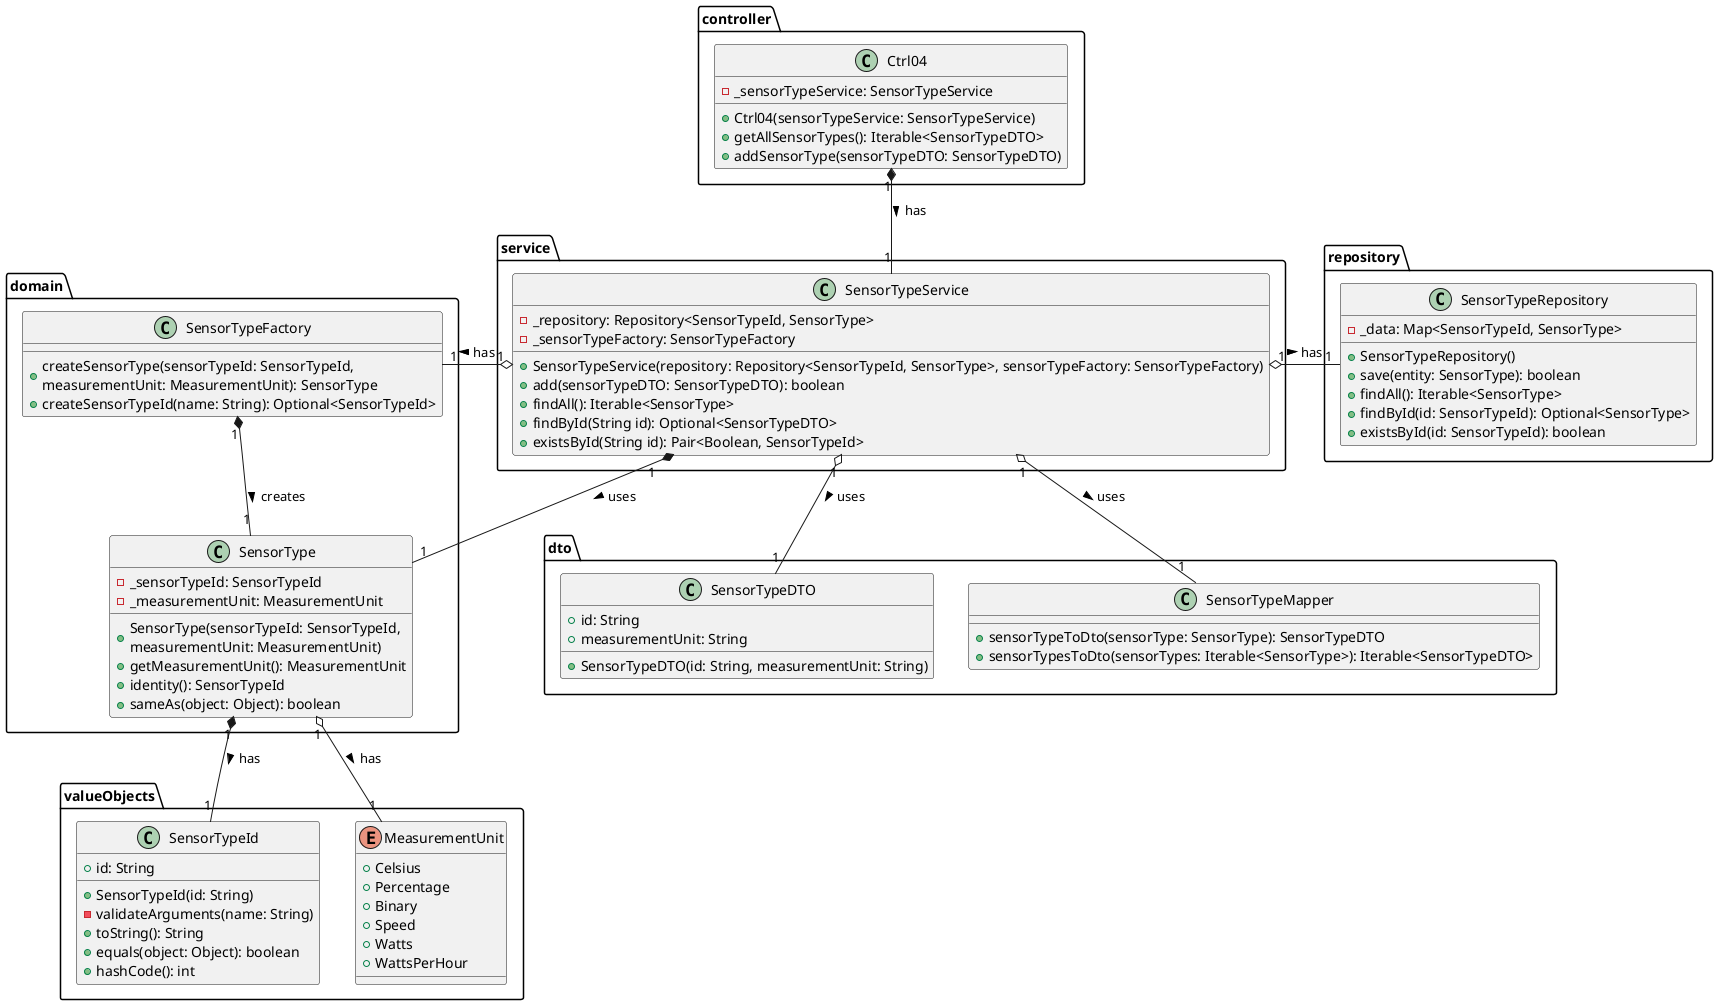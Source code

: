 @startuml
'https://plantuml.com/class-diagram

package controller {
    class Ctrl04 {
        - _sensorTypeService: SensorTypeService
        + Ctrl04(sensorTypeService: SensorTypeService)
        + getAllSensorTypes(): Iterable<SensorTypeDTO>
        + addSensorType(sensorTypeDTO: SensorTypeDTO)
    }
}

package service {
    class SensorTypeService {
        - _repository: Repository<SensorTypeId, SensorType>
        - _sensorTypeFactory: SensorTypeFactory
        + SensorTypeService(repository: Repository<SensorTypeId, SensorType>, sensorTypeFactory: SensorTypeFactory)
        + add(sensorTypeDTO: SensorTypeDTO): boolean
        + findAll(): Iterable<SensorType>
        + findById(String id): Optional<SensorTypeDTO>
        + existsById(String id): Pair<Boolean, SensorTypeId>
    }
}

package repository {
    class SensorTypeRepository {
        - _data: Map<SensorTypeId, SensorType>
        + SensorTypeRepository()
        + save(entity: SensorType): boolean
        + findAll(): Iterable<SensorType>
        + findById(id: SensorTypeId): Optional<SensorType>
        + existsById(id: SensorTypeId): boolean
    }
}

package dto {
    class SensorTypeDTO {
        + id: String
        + measurementUnit: String
        + SensorTypeDTO(id: String, measurementUnit: String)
    }

    class SensorTypeMapper {
        + sensorTypeToDto(sensorType: SensorType): SensorTypeDTO
        + sensorTypesToDto(sensorTypes: Iterable<SensorType>): Iterable<SensorTypeDTO>
    }
}

package domain {
    class SensorType {
        - _sensorTypeId: SensorTypeId
        - _measurementUnit: MeasurementUnit
        + SensorType(sensorTypeId: SensorTypeId, \nmeasurementUnit: MeasurementUnit)
        + getMeasurementUnit(): MeasurementUnit
        + identity(): SensorTypeId
        + sameAs(object: Object): boolean
    }

    class SensorTypeFactory {
        + createSensorType(sensorTypeId: SensorTypeId, \nmeasurementUnit: MeasurementUnit): SensorType
        + createSensorTypeId(name: String): Optional<SensorTypeId>
    }
}

package valueObjects {
    class SensorTypeId {
        + id: String
        + SensorTypeId(id: String)
        - validateArguments(name: String)
        + toString(): String
        + equals(object: Object): boolean
        + hashCode(): int
    }

    enum MeasurementUnit {
        + Celsius
        + Percentage
        + Binary
        + Speed
        + Watts
        + WattsPerHour
    }
}

Ctrl04 "1" *-down- "1" SensorTypeService: has >
SensorTypeService "1" o-right- "1" SensorTypeRepository: has >
SensorTypeService "1" o-right- "1" SensorTypeFactory: has >
SensorTypeService "1" o-down- "1" SensorTypeMapper: uses >
SensorTypeService "1" o-down- "1" SensorTypeDTO: uses >
SensorTypeService "1" *-down- "1" SensorType: uses >
SensorTypeFactory "1" *-down- "1" SensorType: creates >
SensorType "1" *-down- "1" SensorTypeId: has >
SensorType "1" o-down- "1" MeasurementUnit: has >

@enduml